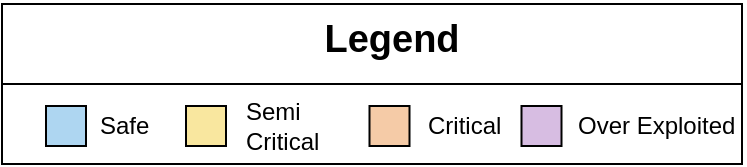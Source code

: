 <mxfile version="13.5.8" type="device"><diagram id="wMJSvjIEp0SqV7v8ub96" name="Page-1"><mxGraphModel dx="868" dy="433" grid="1" gridSize="10" guides="1" tooltips="1" connect="1" arrows="1" fold="1" page="1" pageScale="1" pageWidth="850" pageHeight="1100" math="0" shadow="0"><root><mxCell id="0"/><mxCell id="1" parent="0"/><mxCell id="Nup-cIUm_PWJRufx1-c7-1" value="" style="rounded=0;whiteSpace=wrap;html=1;" parent="1" vertex="1"><mxGeometry x="230" y="80" width="370" height="80" as="geometry"/></mxCell><mxCell id="Nup-cIUm_PWJRufx1-c7-2" value="" style="whiteSpace=wrap;html=1;aspect=fixed;fillColor=#F9E79F;" parent="1" vertex="1"><mxGeometry x="322" y="131" width="20" height="20" as="geometry"/></mxCell><mxCell id="Nup-cIUm_PWJRufx1-c7-3" value="" style="whiteSpace=wrap;html=1;aspect=fixed;fillColor=#AED6F1;" parent="1" vertex="1"><mxGeometry x="252" y="131" width="20" height="20" as="geometry"/></mxCell><mxCell id="Nup-cIUm_PWJRufx1-c7-5" value="" style="endArrow=none;html=1;" parent="1" target="Nup-cIUm_PWJRufx1-c7-1" edge="1"><mxGeometry width="50" height="50" relative="1" as="geometry"><mxPoint x="230" y="117" as="sourcePoint"/><mxPoint x="620" y="120" as="targetPoint"/></mxGeometry></mxCell><mxCell id="Nup-cIUm_PWJRufx1-c7-6" value="Safe" style="text;html=1;strokeColor=none;fillColor=none;align=left;verticalAlign=middle;whiteSpace=wrap;rounded=0;" parent="1" vertex="1"><mxGeometry x="277" y="126" width="60" height="30" as="geometry"/></mxCell><mxCell id="Nup-cIUm_PWJRufx1-c7-7" value="Semi Critical" style="text;html=1;strokeColor=none;fillColor=none;align=left;verticalAlign=middle;whiteSpace=wrap;rounded=0;" parent="1" vertex="1"><mxGeometry x="349.5" y="126" width="60.5" height="30" as="geometry"/></mxCell><mxCell id="Nup-cIUm_PWJRufx1-c7-9" value="&lt;font size=&quot;1&quot;&gt;&lt;b style=&quot;font-size: 19px&quot;&gt;Legend&lt;/b&gt;&lt;/font&gt;" style="text;html=1;strokeColor=none;fillColor=none;align=center;verticalAlign=middle;whiteSpace=wrap;rounded=0;" parent="1" vertex="1"><mxGeometry x="335" y="78" width="180" height="40" as="geometry"/></mxCell><mxCell id="5BKR30gbnMovB9ytbuxn-7" value="" style="whiteSpace=wrap;html=1;aspect=fixed;fillColor=#D7BDE2;" vertex="1" parent="1"><mxGeometry x="489.75" y="131" width="20" height="20" as="geometry"/></mxCell><mxCell id="5BKR30gbnMovB9ytbuxn-8" value="Over Exploited" style="text;html=1;strokeColor=none;fillColor=none;align=left;verticalAlign=middle;whiteSpace=wrap;rounded=0;" vertex="1" parent="1"><mxGeometry x="516.25" y="126" width="82.5" height="30" as="geometry"/></mxCell><mxCell id="5BKR30gbnMovB9ytbuxn-9" value="Critical" style="text;html=1;strokeColor=none;fillColor=none;align=left;verticalAlign=middle;whiteSpace=wrap;rounded=0;" vertex="1" parent="1"><mxGeometry x="440.75" y="126" width="60" height="30" as="geometry"/></mxCell><mxCell id="5BKR30gbnMovB9ytbuxn-10" value="" style="whiteSpace=wrap;html=1;aspect=fixed;fillColor=#F5CBA7;" vertex="1" parent="1"><mxGeometry x="413.75" y="131" width="20" height="20" as="geometry"/></mxCell><mxCell id="5BKR30gbnMovB9ytbuxn-12" value="" style="endArrow=none;html=1;exitX=0;exitY=0.5;exitDx=0;exitDy=0;entryX=1;entryY=0.5;entryDx=0;entryDy=0;" edge="1" parent="1" source="Nup-cIUm_PWJRufx1-c7-1" target="Nup-cIUm_PWJRufx1-c7-1"><mxGeometry width="50" height="50" relative="1" as="geometry"><mxPoint x="400" y="240" as="sourcePoint"/><mxPoint x="450" y="190" as="targetPoint"/></mxGeometry></mxCell></root></mxGraphModel></diagram></mxfile>